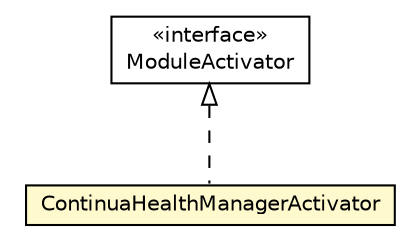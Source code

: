 #!/usr/local/bin/dot
#
# Class diagram 
# Generated by UMLGraph version R5_6-24-gf6e263 (http://www.umlgraph.org/)
#

digraph G {
	edge [fontname="Helvetica",fontsize=10,labelfontname="Helvetica",labelfontsize=10];
	node [fontname="Helvetica",fontsize=10,shape=plaintext];
	nodesep=0.25;
	ranksep=0.5;
	// org.universAAL.middleware.container.ModuleActivator
	c3232086 [label=<<table title="org.universAAL.middleware.container.ModuleActivator" border="0" cellborder="1" cellspacing="0" cellpadding="2" port="p" href="../middleware/container/ModuleActivator.html">
		<tr><td><table border="0" cellspacing="0" cellpadding="1">
<tr><td align="center" balign="center"> &#171;interface&#187; </td></tr>
<tr><td align="center" balign="center"> ModuleActivator </td></tr>
		</table></td></tr>
		</table>>, URL="../middleware/container/ModuleActivator.html", fontname="Helvetica", fontcolor="black", fontsize=10.0];
	// org.universAAL.ontology.ContinuaHealthManagerActivator
	c3232615 [label=<<table title="org.universAAL.ontology.ContinuaHealthManagerActivator" border="0" cellborder="1" cellspacing="0" cellpadding="2" port="p" bgcolor="lemonChiffon" href="./ContinuaHealthManagerActivator.html">
		<tr><td><table border="0" cellspacing="0" cellpadding="1">
<tr><td align="center" balign="center"> ContinuaHealthManagerActivator </td></tr>
		</table></td></tr>
		</table>>, URL="./ContinuaHealthManagerActivator.html", fontname="Helvetica", fontcolor="black", fontsize=10.0];
	//org.universAAL.ontology.ContinuaHealthManagerActivator implements org.universAAL.middleware.container.ModuleActivator
	c3232086:p -> c3232615:p [dir=back,arrowtail=empty,style=dashed];
}

